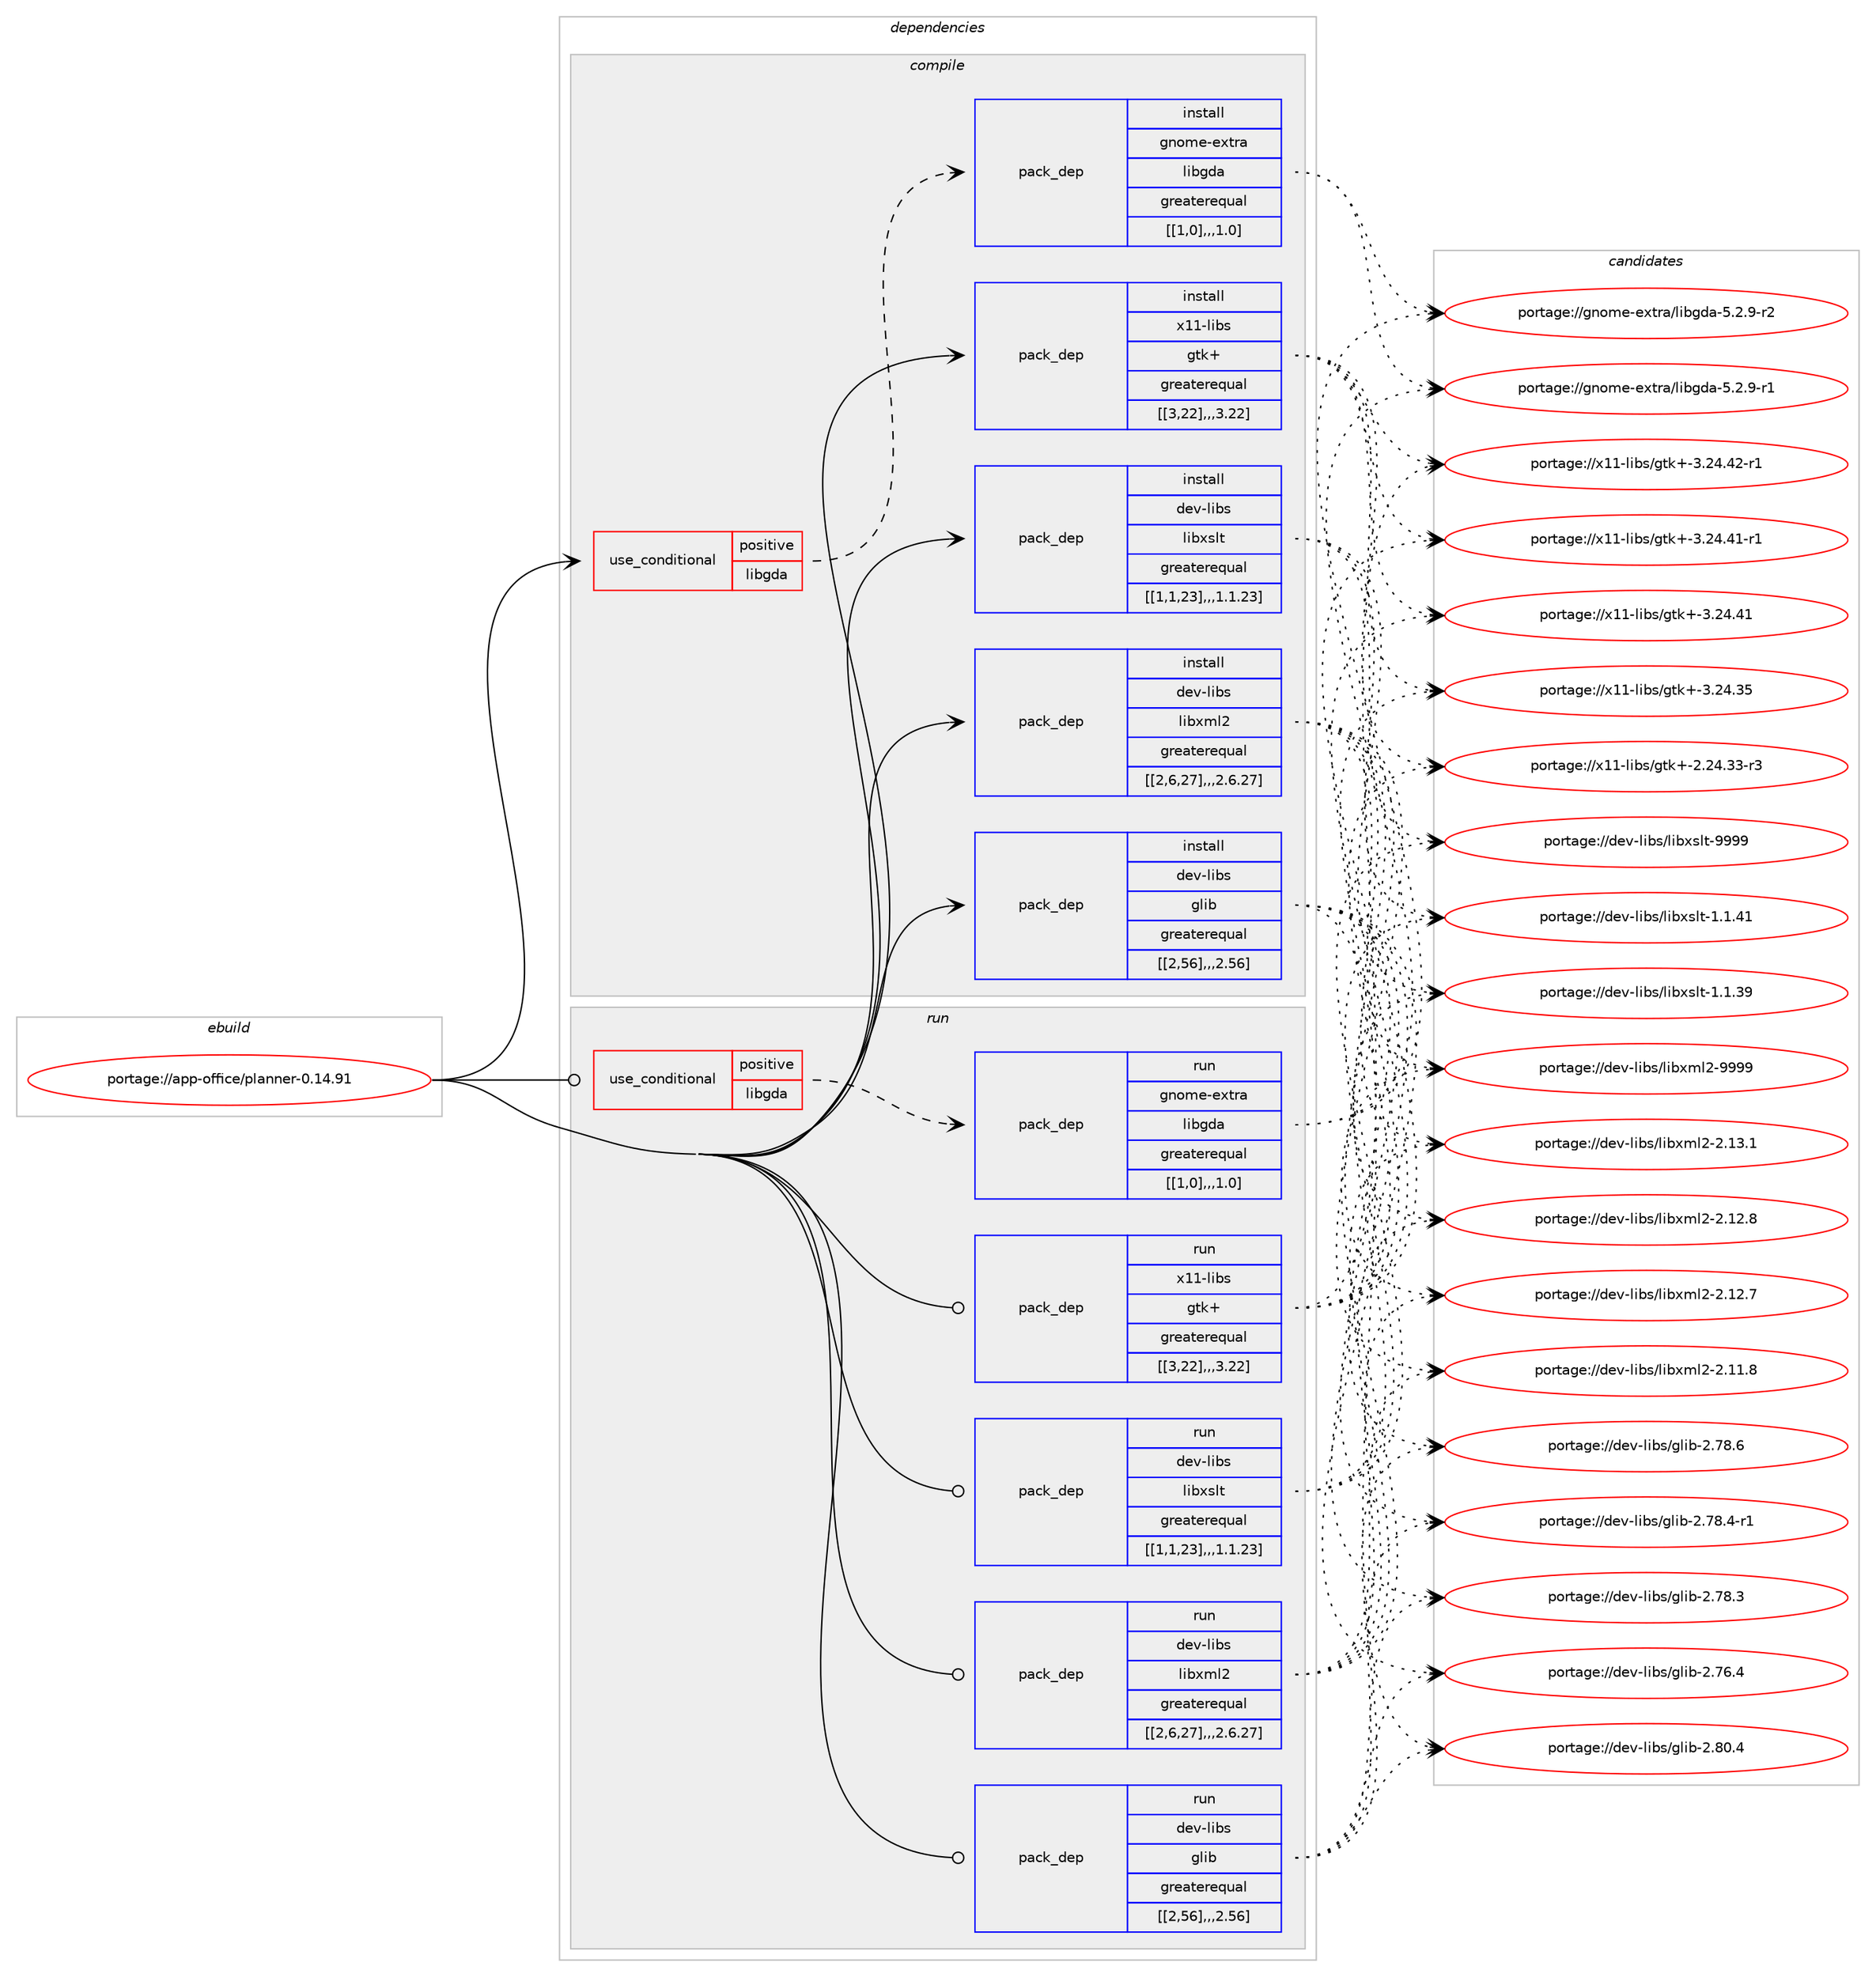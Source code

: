digraph prolog {

# *************
# Graph options
# *************

newrank=true;
concentrate=true;
compound=true;
graph [rankdir=LR,fontname=Helvetica,fontsize=10,ranksep=1.5];#, ranksep=2.5, nodesep=0.2];
edge  [arrowhead=vee];
node  [fontname=Helvetica,fontsize=10];

# **********
# The ebuild
# **********

subgraph cluster_leftcol {
color=gray;
label=<<i>ebuild</i>>;
id [label="portage://app-office/planner-0.14.91", color=red, width=4, href="../app-office/planner-0.14.91.svg"];
}

# ****************
# The dependencies
# ****************

subgraph cluster_midcol {
color=gray;
label=<<i>dependencies</i>>;
subgraph cluster_compile {
fillcolor="#eeeeee";
style=filled;
label=<<i>compile</i>>;
subgraph cond14842 {
dependency50217 [label=<<TABLE BORDER="0" CELLBORDER="1" CELLSPACING="0" CELLPADDING="4"><TR><TD ROWSPAN="3" CELLPADDING="10">use_conditional</TD></TR><TR><TD>positive</TD></TR><TR><TD>libgda</TD></TR></TABLE>>, shape=none, color=red];
subgraph pack34930 {
dependency50258 [label=<<TABLE BORDER="0" CELLBORDER="1" CELLSPACING="0" CELLPADDING="4" WIDTH="220"><TR><TD ROWSPAN="6" CELLPADDING="30">pack_dep</TD></TR><TR><TD WIDTH="110">install</TD></TR><TR><TD>gnome-extra</TD></TR><TR><TD>libgda</TD></TR><TR><TD>greaterequal</TD></TR><TR><TD>[[1,0],,,1.0]</TD></TR></TABLE>>, shape=none, color=blue];
}
dependency50217:e -> dependency50258:w [weight=20,style="dashed",arrowhead="vee"];
}
id:e -> dependency50217:w [weight=20,style="solid",arrowhead="vee"];
subgraph pack34935 {
dependency50308 [label=<<TABLE BORDER="0" CELLBORDER="1" CELLSPACING="0" CELLPADDING="4" WIDTH="220"><TR><TD ROWSPAN="6" CELLPADDING="30">pack_dep</TD></TR><TR><TD WIDTH="110">install</TD></TR><TR><TD>dev-libs</TD></TR><TR><TD>glib</TD></TR><TR><TD>greaterequal</TD></TR><TR><TD>[[2,56],,,2.56]</TD></TR></TABLE>>, shape=none, color=blue];
}
id:e -> dependency50308:w [weight=20,style="solid",arrowhead="vee"];
subgraph pack34971 {
dependency50354 [label=<<TABLE BORDER="0" CELLBORDER="1" CELLSPACING="0" CELLPADDING="4" WIDTH="220"><TR><TD ROWSPAN="6" CELLPADDING="30">pack_dep</TD></TR><TR><TD WIDTH="110">install</TD></TR><TR><TD>dev-libs</TD></TR><TR><TD>libxml2</TD></TR><TR><TD>greaterequal</TD></TR><TR><TD>[[2,6,27],,,2.6.27]</TD></TR></TABLE>>, shape=none, color=blue];
}
id:e -> dependency50354:w [weight=20,style="solid",arrowhead="vee"];
subgraph pack35020 {
dependency50403 [label=<<TABLE BORDER="0" CELLBORDER="1" CELLSPACING="0" CELLPADDING="4" WIDTH="220"><TR><TD ROWSPAN="6" CELLPADDING="30">pack_dep</TD></TR><TR><TD WIDTH="110">install</TD></TR><TR><TD>dev-libs</TD></TR><TR><TD>libxslt</TD></TR><TR><TD>greaterequal</TD></TR><TR><TD>[[1,1,23],,,1.1.23]</TD></TR></TABLE>>, shape=none, color=blue];
}
id:e -> dependency50403:w [weight=20,style="solid",arrowhead="vee"];
subgraph pack35071 {
dependency50464 [label=<<TABLE BORDER="0" CELLBORDER="1" CELLSPACING="0" CELLPADDING="4" WIDTH="220"><TR><TD ROWSPAN="6" CELLPADDING="30">pack_dep</TD></TR><TR><TD WIDTH="110">install</TD></TR><TR><TD>x11-libs</TD></TR><TR><TD>gtk+</TD></TR><TR><TD>greaterequal</TD></TR><TR><TD>[[3,22],,,3.22]</TD></TR></TABLE>>, shape=none, color=blue];
}
id:e -> dependency50464:w [weight=20,style="solid",arrowhead="vee"];
}
subgraph cluster_compileandrun {
fillcolor="#eeeeee";
style=filled;
label=<<i>compile and run</i>>;
}
subgraph cluster_run {
fillcolor="#eeeeee";
style=filled;
label=<<i>run</i>>;
subgraph cond14906 {
dependency50570 [label=<<TABLE BORDER="0" CELLBORDER="1" CELLSPACING="0" CELLPADDING="4"><TR><TD ROWSPAN="3" CELLPADDING="10">use_conditional</TD></TR><TR><TD>positive</TD></TR><TR><TD>libgda</TD></TR></TABLE>>, shape=none, color=red];
subgraph pack35168 {
dependency50655 [label=<<TABLE BORDER="0" CELLBORDER="1" CELLSPACING="0" CELLPADDING="4" WIDTH="220"><TR><TD ROWSPAN="6" CELLPADDING="30">pack_dep</TD></TR><TR><TD WIDTH="110">run</TD></TR><TR><TD>gnome-extra</TD></TR><TR><TD>libgda</TD></TR><TR><TD>greaterequal</TD></TR><TR><TD>[[1,0],,,1.0]</TD></TR></TABLE>>, shape=none, color=blue];
}
dependency50570:e -> dependency50655:w [weight=20,style="dashed",arrowhead="vee"];
}
id:e -> dependency50570:w [weight=20,style="solid",arrowhead="odot"];
subgraph pack35252 {
dependency50717 [label=<<TABLE BORDER="0" CELLBORDER="1" CELLSPACING="0" CELLPADDING="4" WIDTH="220"><TR><TD ROWSPAN="6" CELLPADDING="30">pack_dep</TD></TR><TR><TD WIDTH="110">run</TD></TR><TR><TD>dev-libs</TD></TR><TR><TD>glib</TD></TR><TR><TD>greaterequal</TD></TR><TR><TD>[[2,56],,,2.56]</TD></TR></TABLE>>, shape=none, color=blue];
}
id:e -> dependency50717:w [weight=20,style="solid",arrowhead="odot"];
subgraph pack35288 {
dependency50831 [label=<<TABLE BORDER="0" CELLBORDER="1" CELLSPACING="0" CELLPADDING="4" WIDTH="220"><TR><TD ROWSPAN="6" CELLPADDING="30">pack_dep</TD></TR><TR><TD WIDTH="110">run</TD></TR><TR><TD>dev-libs</TD></TR><TR><TD>libxml2</TD></TR><TR><TD>greaterequal</TD></TR><TR><TD>[[2,6,27],,,2.6.27]</TD></TR></TABLE>>, shape=none, color=blue];
}
id:e -> dependency50831:w [weight=20,style="solid",arrowhead="odot"];
subgraph pack35365 {
dependency50930 [label=<<TABLE BORDER="0" CELLBORDER="1" CELLSPACING="0" CELLPADDING="4" WIDTH="220"><TR><TD ROWSPAN="6" CELLPADDING="30">pack_dep</TD></TR><TR><TD WIDTH="110">run</TD></TR><TR><TD>dev-libs</TD></TR><TR><TD>libxslt</TD></TR><TR><TD>greaterequal</TD></TR><TR><TD>[[1,1,23],,,1.1.23]</TD></TR></TABLE>>, shape=none, color=blue];
}
id:e -> dependency50930:w [weight=20,style="solid",arrowhead="odot"];
subgraph pack35433 {
dependency50954 [label=<<TABLE BORDER="0" CELLBORDER="1" CELLSPACING="0" CELLPADDING="4" WIDTH="220"><TR><TD ROWSPAN="6" CELLPADDING="30">pack_dep</TD></TR><TR><TD WIDTH="110">run</TD></TR><TR><TD>x11-libs</TD></TR><TR><TD>gtk+</TD></TR><TR><TD>greaterequal</TD></TR><TR><TD>[[3,22],,,3.22]</TD></TR></TABLE>>, shape=none, color=blue];
}
id:e -> dependency50954:w [weight=20,style="solid",arrowhead="odot"];
}
}

# **************
# The candidates
# **************

subgraph cluster_choices {
rank=same;
color=gray;
label=<<i>candidates</i>>;

subgraph choice34040 {
color=black;
nodesep=1;
choice10311011110910145101120116114974710810598103100974553465046574511450 [label="portage://gnome-extra/libgda-5.2.9-r2", color=red, width=4,href="../gnome-extra/libgda-5.2.9-r2.svg"];
choice10311011110910145101120116114974710810598103100974553465046574511449 [label="portage://gnome-extra/libgda-5.2.9-r1", color=red, width=4,href="../gnome-extra/libgda-5.2.9-r1.svg"];
dependency50258:e -> choice10311011110910145101120116114974710810598103100974553465046574511450:w [style=dotted,weight="100"];
dependency50258:e -> choice10311011110910145101120116114974710810598103100974553465046574511449:w [style=dotted,weight="100"];
}
subgraph choice34057 {
color=black;
nodesep=1;
choice1001011184510810598115471031081059845504656484652 [label="portage://dev-libs/glib-2.80.4", color=red, width=4,href="../dev-libs/glib-2.80.4.svg"];
choice1001011184510810598115471031081059845504655564654 [label="portage://dev-libs/glib-2.78.6", color=red, width=4,href="../dev-libs/glib-2.78.6.svg"];
choice10010111845108105981154710310810598455046555646524511449 [label="portage://dev-libs/glib-2.78.4-r1", color=red, width=4,href="../dev-libs/glib-2.78.4-r1.svg"];
choice1001011184510810598115471031081059845504655564651 [label="portage://dev-libs/glib-2.78.3", color=red, width=4,href="../dev-libs/glib-2.78.3.svg"];
choice1001011184510810598115471031081059845504655544652 [label="portage://dev-libs/glib-2.76.4", color=red, width=4,href="../dev-libs/glib-2.76.4.svg"];
dependency50308:e -> choice1001011184510810598115471031081059845504656484652:w [style=dotted,weight="100"];
dependency50308:e -> choice1001011184510810598115471031081059845504655564654:w [style=dotted,weight="100"];
dependency50308:e -> choice10010111845108105981154710310810598455046555646524511449:w [style=dotted,weight="100"];
dependency50308:e -> choice1001011184510810598115471031081059845504655564651:w [style=dotted,weight="100"];
dependency50308:e -> choice1001011184510810598115471031081059845504655544652:w [style=dotted,weight="100"];
}
subgraph choice34061 {
color=black;
nodesep=1;
choice10010111845108105981154710810598120109108504557575757 [label="portage://dev-libs/libxml2-9999", color=red, width=4,href="../dev-libs/libxml2-9999.svg"];
choice100101118451081059811547108105981201091085045504649514649 [label="portage://dev-libs/libxml2-2.13.1", color=red, width=4,href="../dev-libs/libxml2-2.13.1.svg"];
choice100101118451081059811547108105981201091085045504649504656 [label="portage://dev-libs/libxml2-2.12.8", color=red, width=4,href="../dev-libs/libxml2-2.12.8.svg"];
choice100101118451081059811547108105981201091085045504649504655 [label="portage://dev-libs/libxml2-2.12.7", color=red, width=4,href="../dev-libs/libxml2-2.12.7.svg"];
choice100101118451081059811547108105981201091085045504649494656 [label="portage://dev-libs/libxml2-2.11.8", color=red, width=4,href="../dev-libs/libxml2-2.11.8.svg"];
dependency50354:e -> choice10010111845108105981154710810598120109108504557575757:w [style=dotted,weight="100"];
dependency50354:e -> choice100101118451081059811547108105981201091085045504649514649:w [style=dotted,weight="100"];
dependency50354:e -> choice100101118451081059811547108105981201091085045504649504656:w [style=dotted,weight="100"];
dependency50354:e -> choice100101118451081059811547108105981201091085045504649504655:w [style=dotted,weight="100"];
dependency50354:e -> choice100101118451081059811547108105981201091085045504649494656:w [style=dotted,weight="100"];
}
subgraph choice34069 {
color=black;
nodesep=1;
choice100101118451081059811547108105981201151081164557575757 [label="portage://dev-libs/libxslt-9999", color=red, width=4,href="../dev-libs/libxslt-9999.svg"];
choice1001011184510810598115471081059812011510811645494649465249 [label="portage://dev-libs/libxslt-1.1.41", color=red, width=4,href="../dev-libs/libxslt-1.1.41.svg"];
choice1001011184510810598115471081059812011510811645494649465157 [label="portage://dev-libs/libxslt-1.1.39", color=red, width=4,href="../dev-libs/libxslt-1.1.39.svg"];
dependency50403:e -> choice100101118451081059811547108105981201151081164557575757:w [style=dotted,weight="100"];
dependency50403:e -> choice1001011184510810598115471081059812011510811645494649465249:w [style=dotted,weight="100"];
dependency50403:e -> choice1001011184510810598115471081059812011510811645494649465157:w [style=dotted,weight="100"];
}
subgraph choice34077 {
color=black;
nodesep=1;
choice12049494510810598115471031161074345514650524652504511449 [label="portage://x11-libs/gtk+-3.24.42-r1", color=red, width=4,href="../x11-libs/gtk+-3.24.42-r1.svg"];
choice12049494510810598115471031161074345514650524652494511449 [label="portage://x11-libs/gtk+-3.24.41-r1", color=red, width=4,href="../x11-libs/gtk+-3.24.41-r1.svg"];
choice1204949451081059811547103116107434551465052465249 [label="portage://x11-libs/gtk+-3.24.41", color=red, width=4,href="../x11-libs/gtk+-3.24.41.svg"];
choice1204949451081059811547103116107434551465052465153 [label="portage://x11-libs/gtk+-3.24.35", color=red, width=4,href="../x11-libs/gtk+-3.24.35.svg"];
choice12049494510810598115471031161074345504650524651514511451 [label="portage://x11-libs/gtk+-2.24.33-r3", color=red, width=4,href="../x11-libs/gtk+-2.24.33-r3.svg"];
dependency50464:e -> choice12049494510810598115471031161074345514650524652504511449:w [style=dotted,weight="100"];
dependency50464:e -> choice12049494510810598115471031161074345514650524652494511449:w [style=dotted,weight="100"];
dependency50464:e -> choice1204949451081059811547103116107434551465052465249:w [style=dotted,weight="100"];
dependency50464:e -> choice1204949451081059811547103116107434551465052465153:w [style=dotted,weight="100"];
dependency50464:e -> choice12049494510810598115471031161074345504650524651514511451:w [style=dotted,weight="100"];
}
subgraph choice34080 {
color=black;
nodesep=1;
choice10311011110910145101120116114974710810598103100974553465046574511450 [label="portage://gnome-extra/libgda-5.2.9-r2", color=red, width=4,href="../gnome-extra/libgda-5.2.9-r2.svg"];
choice10311011110910145101120116114974710810598103100974553465046574511449 [label="portage://gnome-extra/libgda-5.2.9-r1", color=red, width=4,href="../gnome-extra/libgda-5.2.9-r1.svg"];
dependency50655:e -> choice10311011110910145101120116114974710810598103100974553465046574511450:w [style=dotted,weight="100"];
dependency50655:e -> choice10311011110910145101120116114974710810598103100974553465046574511449:w [style=dotted,weight="100"];
}
subgraph choice34086 {
color=black;
nodesep=1;
choice1001011184510810598115471031081059845504656484652 [label="portage://dev-libs/glib-2.80.4", color=red, width=4,href="../dev-libs/glib-2.80.4.svg"];
choice1001011184510810598115471031081059845504655564654 [label="portage://dev-libs/glib-2.78.6", color=red, width=4,href="../dev-libs/glib-2.78.6.svg"];
choice10010111845108105981154710310810598455046555646524511449 [label="portage://dev-libs/glib-2.78.4-r1", color=red, width=4,href="../dev-libs/glib-2.78.4-r1.svg"];
choice1001011184510810598115471031081059845504655564651 [label="portage://dev-libs/glib-2.78.3", color=red, width=4,href="../dev-libs/glib-2.78.3.svg"];
choice1001011184510810598115471031081059845504655544652 [label="portage://dev-libs/glib-2.76.4", color=red, width=4,href="../dev-libs/glib-2.76.4.svg"];
dependency50717:e -> choice1001011184510810598115471031081059845504656484652:w [style=dotted,weight="100"];
dependency50717:e -> choice1001011184510810598115471031081059845504655564654:w [style=dotted,weight="100"];
dependency50717:e -> choice10010111845108105981154710310810598455046555646524511449:w [style=dotted,weight="100"];
dependency50717:e -> choice1001011184510810598115471031081059845504655564651:w [style=dotted,weight="100"];
dependency50717:e -> choice1001011184510810598115471031081059845504655544652:w [style=dotted,weight="100"];
}
subgraph choice34094 {
color=black;
nodesep=1;
choice10010111845108105981154710810598120109108504557575757 [label="portage://dev-libs/libxml2-9999", color=red, width=4,href="../dev-libs/libxml2-9999.svg"];
choice100101118451081059811547108105981201091085045504649514649 [label="portage://dev-libs/libxml2-2.13.1", color=red, width=4,href="../dev-libs/libxml2-2.13.1.svg"];
choice100101118451081059811547108105981201091085045504649504656 [label="portage://dev-libs/libxml2-2.12.8", color=red, width=4,href="../dev-libs/libxml2-2.12.8.svg"];
choice100101118451081059811547108105981201091085045504649504655 [label="portage://dev-libs/libxml2-2.12.7", color=red, width=4,href="../dev-libs/libxml2-2.12.7.svg"];
choice100101118451081059811547108105981201091085045504649494656 [label="portage://dev-libs/libxml2-2.11.8", color=red, width=4,href="../dev-libs/libxml2-2.11.8.svg"];
dependency50831:e -> choice10010111845108105981154710810598120109108504557575757:w [style=dotted,weight="100"];
dependency50831:e -> choice100101118451081059811547108105981201091085045504649514649:w [style=dotted,weight="100"];
dependency50831:e -> choice100101118451081059811547108105981201091085045504649504656:w [style=dotted,weight="100"];
dependency50831:e -> choice100101118451081059811547108105981201091085045504649504655:w [style=dotted,weight="100"];
dependency50831:e -> choice100101118451081059811547108105981201091085045504649494656:w [style=dotted,weight="100"];
}
subgraph choice34097 {
color=black;
nodesep=1;
choice100101118451081059811547108105981201151081164557575757 [label="portage://dev-libs/libxslt-9999", color=red, width=4,href="../dev-libs/libxslt-9999.svg"];
choice1001011184510810598115471081059812011510811645494649465249 [label="portage://dev-libs/libxslt-1.1.41", color=red, width=4,href="../dev-libs/libxslt-1.1.41.svg"];
choice1001011184510810598115471081059812011510811645494649465157 [label="portage://dev-libs/libxslt-1.1.39", color=red, width=4,href="../dev-libs/libxslt-1.1.39.svg"];
dependency50930:e -> choice100101118451081059811547108105981201151081164557575757:w [style=dotted,weight="100"];
dependency50930:e -> choice1001011184510810598115471081059812011510811645494649465249:w [style=dotted,weight="100"];
dependency50930:e -> choice1001011184510810598115471081059812011510811645494649465157:w [style=dotted,weight="100"];
}
subgraph choice34109 {
color=black;
nodesep=1;
choice12049494510810598115471031161074345514650524652504511449 [label="portage://x11-libs/gtk+-3.24.42-r1", color=red, width=4,href="../x11-libs/gtk+-3.24.42-r1.svg"];
choice12049494510810598115471031161074345514650524652494511449 [label="portage://x11-libs/gtk+-3.24.41-r1", color=red, width=4,href="../x11-libs/gtk+-3.24.41-r1.svg"];
choice1204949451081059811547103116107434551465052465249 [label="portage://x11-libs/gtk+-3.24.41", color=red, width=4,href="../x11-libs/gtk+-3.24.41.svg"];
choice1204949451081059811547103116107434551465052465153 [label="portage://x11-libs/gtk+-3.24.35", color=red, width=4,href="../x11-libs/gtk+-3.24.35.svg"];
choice12049494510810598115471031161074345504650524651514511451 [label="portage://x11-libs/gtk+-2.24.33-r3", color=red, width=4,href="../x11-libs/gtk+-2.24.33-r3.svg"];
dependency50954:e -> choice12049494510810598115471031161074345514650524652504511449:w [style=dotted,weight="100"];
dependency50954:e -> choice12049494510810598115471031161074345514650524652494511449:w [style=dotted,weight="100"];
dependency50954:e -> choice1204949451081059811547103116107434551465052465249:w [style=dotted,weight="100"];
dependency50954:e -> choice1204949451081059811547103116107434551465052465153:w [style=dotted,weight="100"];
dependency50954:e -> choice12049494510810598115471031161074345504650524651514511451:w [style=dotted,weight="100"];
}
}

}
